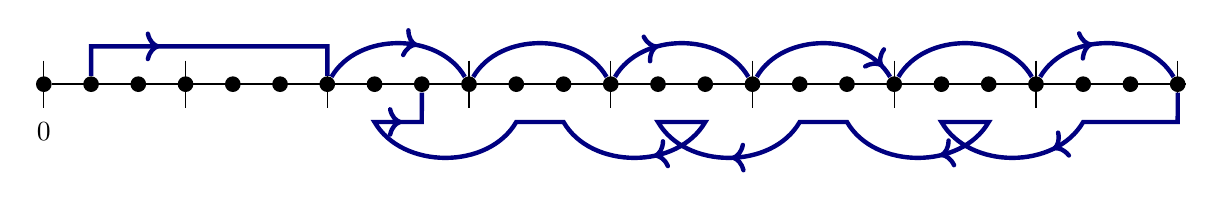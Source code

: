 \begin{tikzpicture}[scale=0.6,dot/.style={circle,inner sep=2pt,fill}]

\foreach \x [evaluate=\x as \y using {\x+1}] in {0,...,24}{
	\node[dot] (\x) at (\x,0) {};
}
	\node at (0,-1) {$0$};


\foreach \x [evaluate=\x as \y using {\x+1}] in {0,...,23}{
	\draw[thick,-](\x) -- (\y);
}
\foreach \x in {0,3,...,24}{
	\draw[-](\x,0.5) -- (\x,-0.5);
}
\begin{scope}[ultra thick,decoration={
	markings,
	mark=at position 0.04 with {\arrow{>}},
	mark=at position 0.16 with {\arrow{>}},
	mark=at position 0.27 with {\arrow{>}},
	mark=at position 0.37 with {\arrow{>}},
	mark=at position 0.465 with {\arrow{>}},
	mark=at position 0.57 with {\arrow{>}},
	mark=at position 0.665 with {\arrow{>}},
	mark=at position 0.76 with {\arrow{>}},
	mark=at position 0.84 with {\arrow{>}},
	mark=at position 0.98 with {\arrow{>}}}
] 
\draw[postaction={decorate},color=blue!50!black] (1) -- (1,0.8) -- (6,0.8) -- (6)
to[out=60,in=120] (9) to[out=60,in=120] (12) to[out=60,in=120] (15) to[out=60,in=120] (18) to[out=60,in=120] (21) to[out=60,in=120] (24)
-- (24,-0.8) -- (22,-0.8) to[out=-120,in=-60] (19,-0.8) -- (20,-0.8) to[out=-120,in=-60] (17,-0.8)
-- (16,-0.8) to[out=-120,in=-60] (13,-0.8) -- (14,-0.8) to[out=-120,in=-60] (11,-0.8)
-- (10,-0.8) to[out=-120,in=-60] (7,-0.8) -- (8,-0.8) -- (8)
;
%\draw[postaction={decorate},color=blue!50!black] (0) to[out=120,in=60] (-3) to[out=120,in=60] (-6) to[out=120,in=60] (-9)
%to[out=120,in=60] (-12) to[out=120,in=60] (-15) to[out=120,in=60] (-18) to[out=120,in=60] (-21) to[out=120,in=60] (-24)
%
% -- (-24,-0.8) -- (-22,-0.8) to[out=-60,in=-120] (-19,-0.8) -- (-20,-0.8) to[out=-60,in=-120] (-17,-0.8)
%-- (-16,-0.8) to[out=-60,in=-120] (-13,-0.8) -- (-14,-0.8) to[out=-60,in=-120] (-11,-0.8) -- (-10,-0.8)
%to[out=-60,in=-120] (-7,-0.8) -- (-8,-0.8)
%to[out=-60,in=-120] (-5,-0.8) -- (-4,-0.8)
%to[out=-60,in=-120] (-1,-0.8) -- (-2,-0.8)
%
%
%to[out=-60,in=-120] (1,-0.8) -- (1);
\end{scope}
\end{tikzpicture}